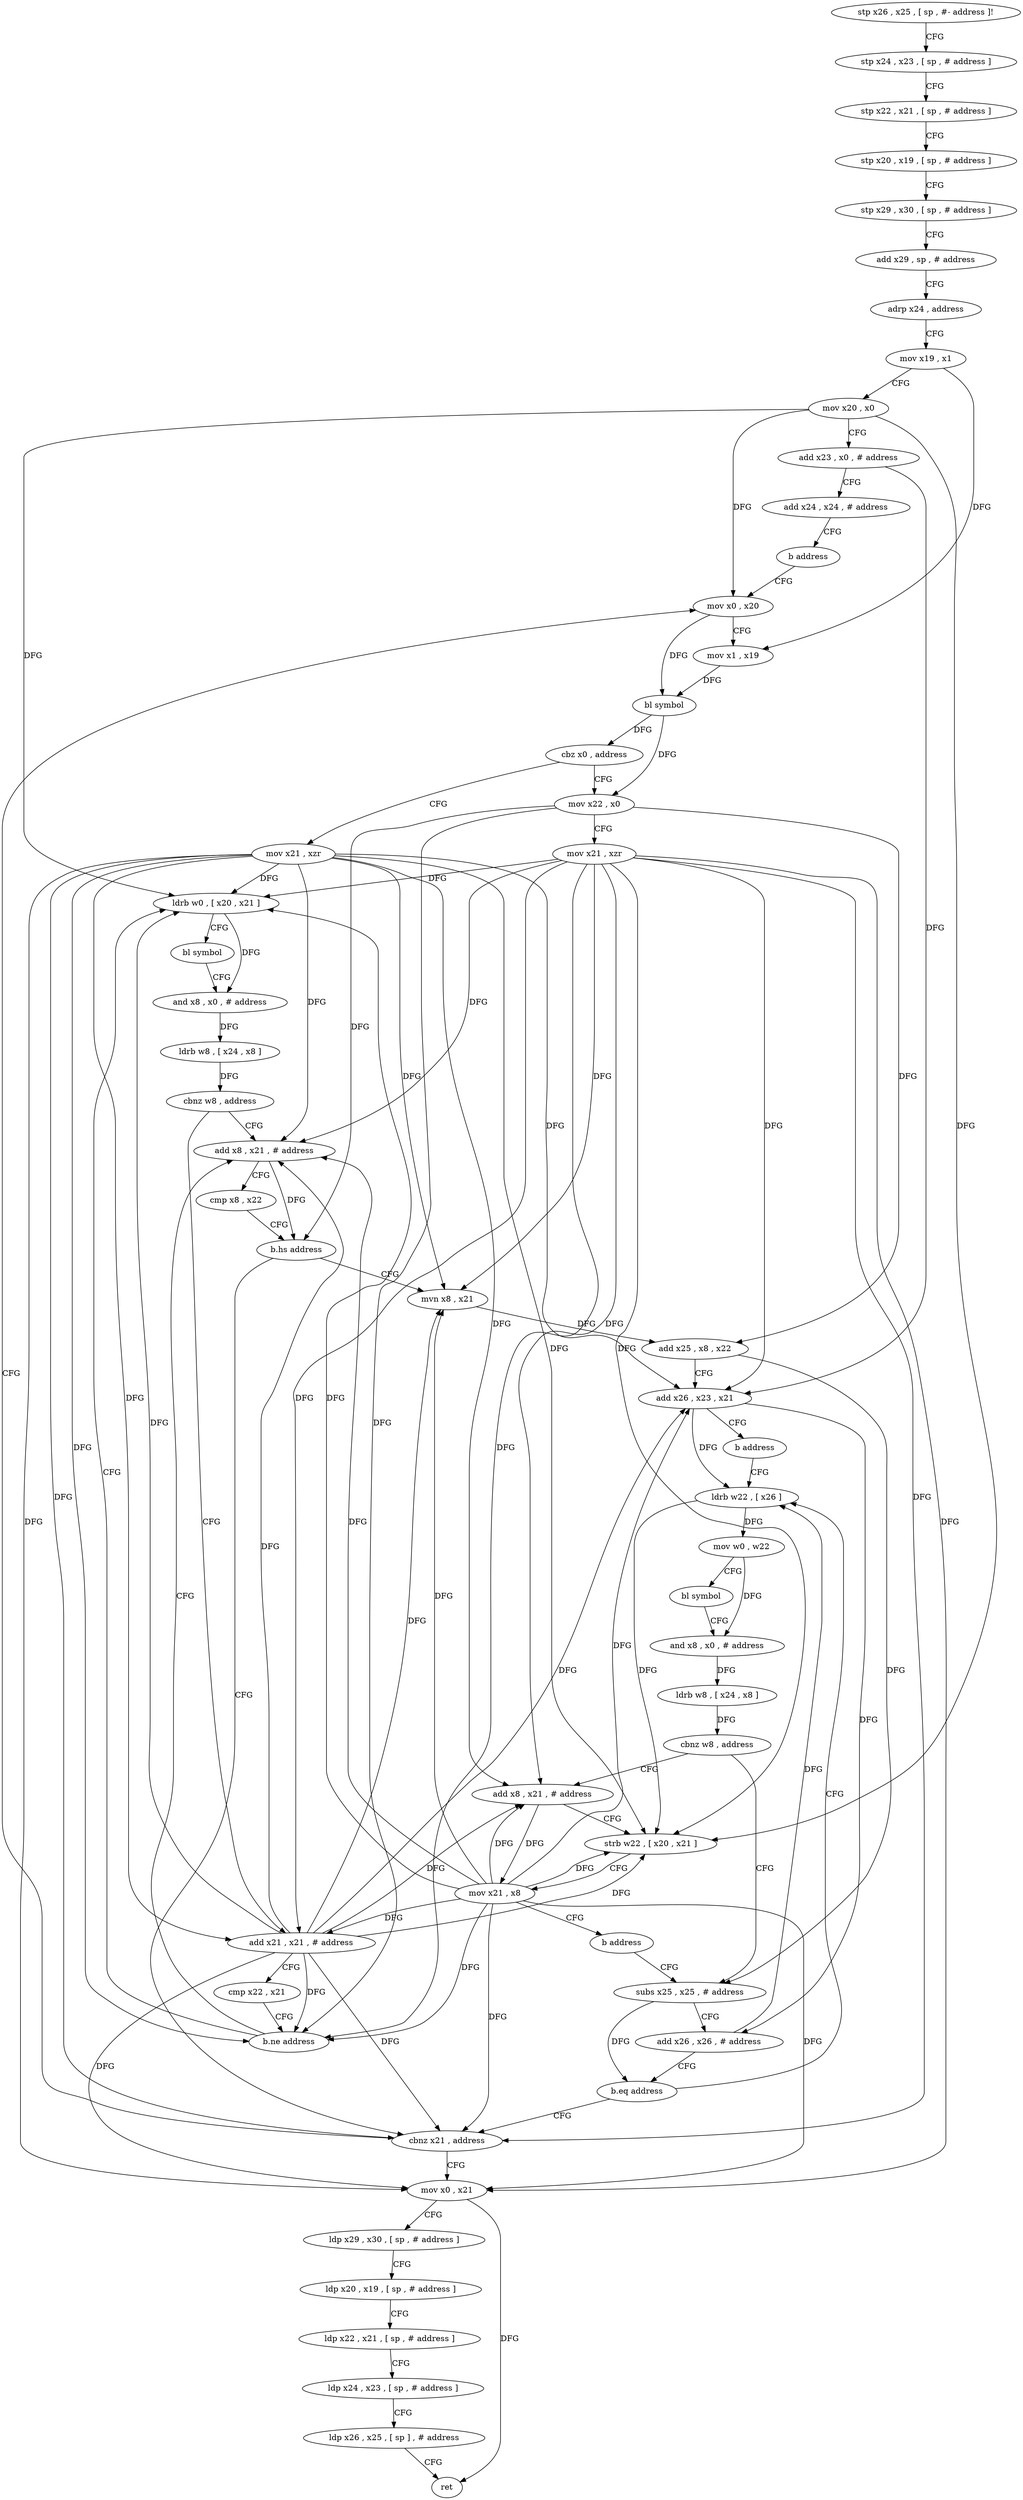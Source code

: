 digraph "func" {
"4203752" [label = "stp x26 , x25 , [ sp , #- address ]!" ]
"4203756" [label = "stp x24 , x23 , [ sp , # address ]" ]
"4203760" [label = "stp x22 , x21 , [ sp , # address ]" ]
"4203764" [label = "stp x20 , x19 , [ sp , # address ]" ]
"4203768" [label = "stp x29 , x30 , [ sp , # address ]" ]
"4203772" [label = "add x29 , sp , # address" ]
"4203776" [label = "adrp x24 , address" ]
"4203780" [label = "mov x19 , x1" ]
"4203784" [label = "mov x20 , x0" ]
"4203788" [label = "add x23 , x0 , # address" ]
"4203792" [label = "add x24 , x24 , # address" ]
"4203796" [label = "b address" ]
"4203804" [label = "mov x0 , x20" ]
"4203808" [label = "mov x1 , x19" ]
"4203812" [label = "bl symbol" ]
"4203816" [label = "cbz x0 , address" ]
"4203940" [label = "mov x21 , xzr" ]
"4203820" [label = "mov x22 , x0" ]
"4203944" [label = "mov x0 , x21" ]
"4203824" [label = "mov x21 , xzr" ]
"4203828" [label = "ldrb w0 , [ x20 , x21 ]" ]
"4203860" [label = "add x8 , x21 , # address" ]
"4203864" [label = "cmp x8 , x22" ]
"4203868" [label = "b.hs address" ]
"4203800" [label = "cbnz x21 , address" ]
"4203872" [label = "mvn x8 , x21" ]
"4203848" [label = "add x21 , x21 , # address" ]
"4203852" [label = "cmp x22 , x21" ]
"4203856" [label = "b.ne address" ]
"4203876" [label = "add x25 , x8 , x22" ]
"4203880" [label = "add x26 , x23 , x21" ]
"4203884" [label = "b address" ]
"4203900" [label = "ldrb w22 , [ x26 ]" ]
"4203832" [label = "bl symbol" ]
"4203836" [label = "and x8 , x0 , # address" ]
"4203840" [label = "ldrb w8 , [ x24 , x8 ]" ]
"4203844" [label = "cbnz w8 , address" ]
"4203948" [label = "ldp x29 , x30 , [ sp , # address ]" ]
"4203952" [label = "ldp x20 , x19 , [ sp , # address ]" ]
"4203956" [label = "ldp x22 , x21 , [ sp , # address ]" ]
"4203960" [label = "ldp x24 , x23 , [ sp , # address ]" ]
"4203964" [label = "ldp x26 , x25 , [ sp ] , # address" ]
"4203968" [label = "ret" ]
"4203904" [label = "mov w0 , w22" ]
"4203908" [label = "bl symbol" ]
"4203912" [label = "and x8 , x0 , # address" ]
"4203916" [label = "ldrb w8 , [ x24 , x8 ]" ]
"4203920" [label = "cbnz w8 , address" ]
"4203888" [label = "subs x25 , x25 , # address" ]
"4203924" [label = "add x8 , x21 , # address" ]
"4203892" [label = "add x26 , x26 , # address" ]
"4203896" [label = "b.eq address" ]
"4203928" [label = "strb w22 , [ x20 , x21 ]" ]
"4203932" [label = "mov x21 , x8" ]
"4203936" [label = "b address" ]
"4203752" -> "4203756" [ label = "CFG" ]
"4203756" -> "4203760" [ label = "CFG" ]
"4203760" -> "4203764" [ label = "CFG" ]
"4203764" -> "4203768" [ label = "CFG" ]
"4203768" -> "4203772" [ label = "CFG" ]
"4203772" -> "4203776" [ label = "CFG" ]
"4203776" -> "4203780" [ label = "CFG" ]
"4203780" -> "4203784" [ label = "CFG" ]
"4203780" -> "4203808" [ label = "DFG" ]
"4203784" -> "4203788" [ label = "CFG" ]
"4203784" -> "4203804" [ label = "DFG" ]
"4203784" -> "4203828" [ label = "DFG" ]
"4203784" -> "4203928" [ label = "DFG" ]
"4203788" -> "4203792" [ label = "CFG" ]
"4203788" -> "4203880" [ label = "DFG" ]
"4203792" -> "4203796" [ label = "CFG" ]
"4203796" -> "4203804" [ label = "CFG" ]
"4203804" -> "4203808" [ label = "CFG" ]
"4203804" -> "4203812" [ label = "DFG" ]
"4203808" -> "4203812" [ label = "DFG" ]
"4203812" -> "4203816" [ label = "DFG" ]
"4203812" -> "4203820" [ label = "DFG" ]
"4203816" -> "4203940" [ label = "CFG" ]
"4203816" -> "4203820" [ label = "CFG" ]
"4203940" -> "4203944" [ label = "DFG" ]
"4203940" -> "4203828" [ label = "DFG" ]
"4203940" -> "4203860" [ label = "DFG" ]
"4203940" -> "4203848" [ label = "DFG" ]
"4203940" -> "4203856" [ label = "DFG" ]
"4203940" -> "4203800" [ label = "DFG" ]
"4203940" -> "4203872" [ label = "DFG" ]
"4203940" -> "4203880" [ label = "DFG" ]
"4203940" -> "4203924" [ label = "DFG" ]
"4203940" -> "4203928" [ label = "DFG" ]
"4203820" -> "4203824" [ label = "CFG" ]
"4203820" -> "4203868" [ label = "DFG" ]
"4203820" -> "4203856" [ label = "DFG" ]
"4203820" -> "4203876" [ label = "DFG" ]
"4203944" -> "4203948" [ label = "CFG" ]
"4203944" -> "4203968" [ label = "DFG" ]
"4203824" -> "4203828" [ label = "DFG" ]
"4203824" -> "4203944" [ label = "DFG" ]
"4203824" -> "4203860" [ label = "DFG" ]
"4203824" -> "4203848" [ label = "DFG" ]
"4203824" -> "4203856" [ label = "DFG" ]
"4203824" -> "4203800" [ label = "DFG" ]
"4203824" -> "4203872" [ label = "DFG" ]
"4203824" -> "4203880" [ label = "DFG" ]
"4203824" -> "4203924" [ label = "DFG" ]
"4203824" -> "4203928" [ label = "DFG" ]
"4203828" -> "4203832" [ label = "CFG" ]
"4203828" -> "4203836" [ label = "DFG" ]
"4203860" -> "4203864" [ label = "CFG" ]
"4203860" -> "4203868" [ label = "DFG" ]
"4203864" -> "4203868" [ label = "CFG" ]
"4203868" -> "4203800" [ label = "CFG" ]
"4203868" -> "4203872" [ label = "CFG" ]
"4203800" -> "4203944" [ label = "CFG" ]
"4203800" -> "4203804" [ label = "CFG" ]
"4203872" -> "4203876" [ label = "DFG" ]
"4203848" -> "4203852" [ label = "CFG" ]
"4203848" -> "4203944" [ label = "DFG" ]
"4203848" -> "4203828" [ label = "DFG" ]
"4203848" -> "4203860" [ label = "DFG" ]
"4203848" -> "4203856" [ label = "DFG" ]
"4203848" -> "4203800" [ label = "DFG" ]
"4203848" -> "4203872" [ label = "DFG" ]
"4203848" -> "4203880" [ label = "DFG" ]
"4203848" -> "4203924" [ label = "DFG" ]
"4203848" -> "4203928" [ label = "DFG" ]
"4203852" -> "4203856" [ label = "CFG" ]
"4203856" -> "4203828" [ label = "CFG" ]
"4203856" -> "4203860" [ label = "CFG" ]
"4203876" -> "4203880" [ label = "CFG" ]
"4203876" -> "4203888" [ label = "DFG" ]
"4203880" -> "4203884" [ label = "CFG" ]
"4203880" -> "4203900" [ label = "DFG" ]
"4203880" -> "4203892" [ label = "DFG" ]
"4203884" -> "4203900" [ label = "CFG" ]
"4203900" -> "4203904" [ label = "DFG" ]
"4203900" -> "4203928" [ label = "DFG" ]
"4203832" -> "4203836" [ label = "CFG" ]
"4203836" -> "4203840" [ label = "DFG" ]
"4203840" -> "4203844" [ label = "DFG" ]
"4203844" -> "4203860" [ label = "CFG" ]
"4203844" -> "4203848" [ label = "CFG" ]
"4203948" -> "4203952" [ label = "CFG" ]
"4203952" -> "4203956" [ label = "CFG" ]
"4203956" -> "4203960" [ label = "CFG" ]
"4203960" -> "4203964" [ label = "CFG" ]
"4203964" -> "4203968" [ label = "CFG" ]
"4203904" -> "4203908" [ label = "CFG" ]
"4203904" -> "4203912" [ label = "DFG" ]
"4203908" -> "4203912" [ label = "CFG" ]
"4203912" -> "4203916" [ label = "DFG" ]
"4203916" -> "4203920" [ label = "DFG" ]
"4203920" -> "4203888" [ label = "CFG" ]
"4203920" -> "4203924" [ label = "CFG" ]
"4203888" -> "4203892" [ label = "CFG" ]
"4203888" -> "4203896" [ label = "DFG" ]
"4203924" -> "4203928" [ label = "CFG" ]
"4203924" -> "4203932" [ label = "DFG" ]
"4203892" -> "4203896" [ label = "CFG" ]
"4203892" -> "4203900" [ label = "DFG" ]
"4203896" -> "4203800" [ label = "CFG" ]
"4203896" -> "4203900" [ label = "CFG" ]
"4203928" -> "4203932" [ label = "CFG" ]
"4203932" -> "4203936" [ label = "CFG" ]
"4203932" -> "4203944" [ label = "DFG" ]
"4203932" -> "4203828" [ label = "DFG" ]
"4203932" -> "4203860" [ label = "DFG" ]
"4203932" -> "4203848" [ label = "DFG" ]
"4203932" -> "4203856" [ label = "DFG" ]
"4203932" -> "4203800" [ label = "DFG" ]
"4203932" -> "4203872" [ label = "DFG" ]
"4203932" -> "4203880" [ label = "DFG" ]
"4203932" -> "4203924" [ label = "DFG" ]
"4203932" -> "4203928" [ label = "DFG" ]
"4203936" -> "4203888" [ label = "CFG" ]
}
